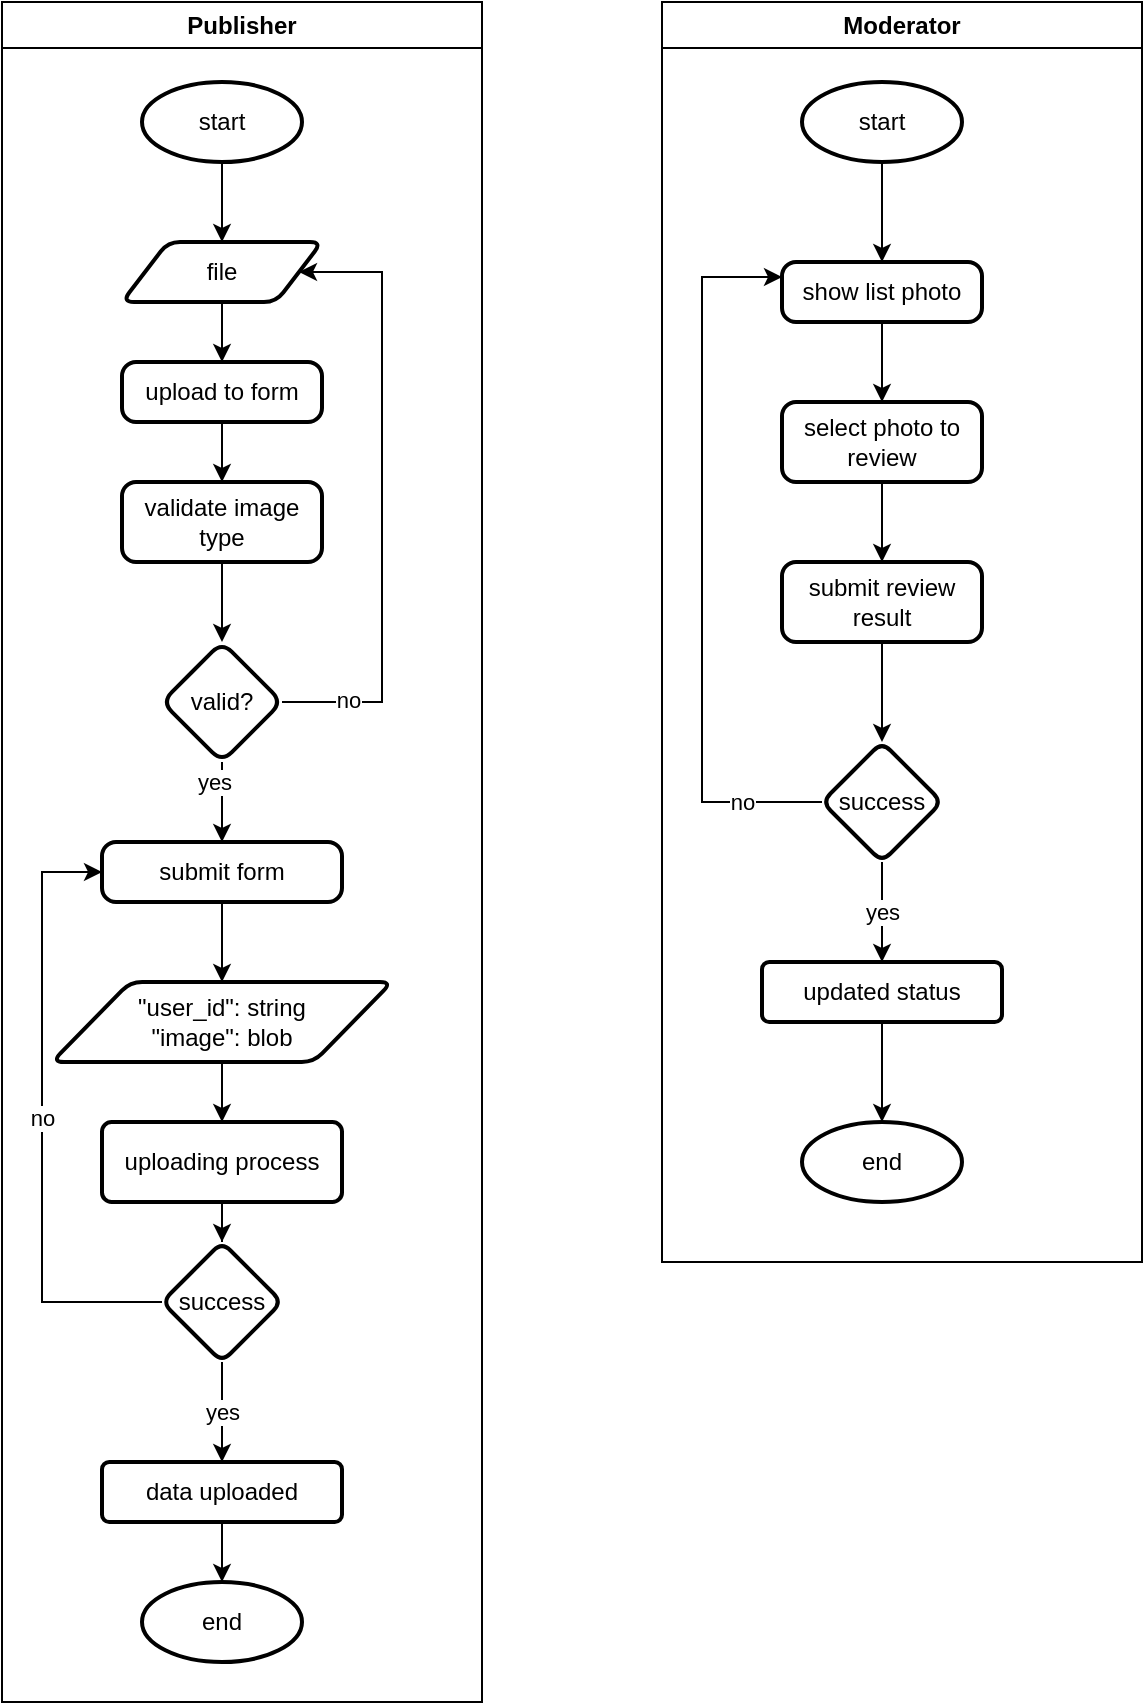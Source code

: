 <mxfile version="26.2.2" pages="3">
  <diagram name="flow chart" id="ga_UpODJRTxU0xZGjB76">
    <mxGraphModel dx="1188" dy="829" grid="1" gridSize="10" guides="1" tooltips="1" connect="1" arrows="1" fold="1" page="1" pageScale="1" pageWidth="850" pageHeight="1100" math="0" shadow="0">
      <root>
        <mxCell id="0" />
        <mxCell id="1" parent="0" />
        <mxCell id="EwUoKAh9Vxj_Xy9paBiH-23" value="Publisher" style="swimlane;whiteSpace=wrap;html=1;" parent="1" vertex="1">
          <mxGeometry x="70" y="40" width="240" height="850" as="geometry" />
        </mxCell>
        <mxCell id="EwUoKAh9Vxj_Xy9paBiH-5" value="" style="edgeStyle=orthogonalEdgeStyle;rounded=0;orthogonalLoop=1;jettySize=auto;html=1;entryX=0.5;entryY=0;entryDx=0;entryDy=0;" parent="EwUoKAh9Vxj_Xy9paBiH-23" source="EwUoKAh9Vxj_Xy9paBiH-1" target="EwUoKAh9Vxj_Xy9paBiH-17" edge="1">
          <mxGeometry relative="1" as="geometry">
            <mxPoint x="110" y="120" as="targetPoint" />
          </mxGeometry>
        </mxCell>
        <mxCell id="EwUoKAh9Vxj_Xy9paBiH-1" value="start" style="strokeWidth=2;html=1;shape=mxgraph.flowchart.start_1;whiteSpace=wrap;" parent="EwUoKAh9Vxj_Xy9paBiH-23" vertex="1">
          <mxGeometry x="70" y="40" width="80" height="40" as="geometry" />
        </mxCell>
        <mxCell id="EwUoKAh9Vxj_Xy9paBiH-9" value="" style="edgeStyle=orthogonalEdgeStyle;rounded=0;orthogonalLoop=1;jettySize=auto;html=1;exitX=0.5;exitY=1;exitDx=0;exitDy=0;" parent="EwUoKAh9Vxj_Xy9paBiH-23" source="EwUoKAh9Vxj_Xy9paBiH-17" target="EwUoKAh9Vxj_Xy9paBiH-6" edge="1">
          <mxGeometry relative="1" as="geometry">
            <mxPoint x="110" y="160" as="sourcePoint" />
          </mxGeometry>
        </mxCell>
        <mxCell id="EwUoKAh9Vxj_Xy9paBiH-8" value="" style="edgeStyle=orthogonalEdgeStyle;rounded=0;orthogonalLoop=1;jettySize=auto;html=1;" parent="EwUoKAh9Vxj_Xy9paBiH-23" source="EwUoKAh9Vxj_Xy9paBiH-6" target="EwUoKAh9Vxj_Xy9paBiH-7" edge="1">
          <mxGeometry relative="1" as="geometry" />
        </mxCell>
        <mxCell id="EwUoKAh9Vxj_Xy9paBiH-6" value="upload to form" style="rounded=1;whiteSpace=wrap;html=1;absoluteArcSize=1;arcSize=14;strokeWidth=2;" parent="EwUoKAh9Vxj_Xy9paBiH-23" vertex="1">
          <mxGeometry x="60" y="180" width="100" height="30" as="geometry" />
        </mxCell>
        <mxCell id="EwUoKAh9Vxj_Xy9paBiH-11" value="" style="edgeStyle=orthogonalEdgeStyle;rounded=0;orthogonalLoop=1;jettySize=auto;html=1;" parent="EwUoKAh9Vxj_Xy9paBiH-23" source="EwUoKAh9Vxj_Xy9paBiH-7" target="EwUoKAh9Vxj_Xy9paBiH-10" edge="1">
          <mxGeometry relative="1" as="geometry" />
        </mxCell>
        <mxCell id="EwUoKAh9Vxj_Xy9paBiH-7" value="validate image type" style="rounded=1;whiteSpace=wrap;html=1;absoluteArcSize=1;arcSize=14;strokeWidth=2;" parent="EwUoKAh9Vxj_Xy9paBiH-23" vertex="1">
          <mxGeometry x="60" y="240" width="100" height="40" as="geometry" />
        </mxCell>
        <mxCell id="EwUoKAh9Vxj_Xy9paBiH-12" style="edgeStyle=orthogonalEdgeStyle;rounded=0;orthogonalLoop=1;jettySize=auto;html=1;entryX=1;entryY=0.5;entryDx=0;entryDy=0;exitX=1;exitY=0.5;exitDx=0;exitDy=0;" parent="EwUoKAh9Vxj_Xy9paBiH-23" source="EwUoKAh9Vxj_Xy9paBiH-10" target="EwUoKAh9Vxj_Xy9paBiH-17" edge="1">
          <mxGeometry relative="1" as="geometry">
            <mxPoint x="160" y="140" as="targetPoint" />
            <Array as="points">
              <mxPoint x="190" y="350" />
              <mxPoint x="190" y="135" />
            </Array>
          </mxGeometry>
        </mxCell>
        <mxCell id="EwUoKAh9Vxj_Xy9paBiH-13" value="no" style="edgeLabel;html=1;align=center;verticalAlign=middle;resizable=0;points=[];" parent="EwUoKAh9Vxj_Xy9paBiH-12" vertex="1" connectable="0">
          <mxGeometry x="-0.784" y="-1" relative="1" as="geometry">
            <mxPoint y="-2" as="offset" />
          </mxGeometry>
        </mxCell>
        <mxCell id="EwUoKAh9Vxj_Xy9paBiH-15" value="" style="edgeStyle=orthogonalEdgeStyle;rounded=0;orthogonalLoop=1;jettySize=auto;html=1;" parent="EwUoKAh9Vxj_Xy9paBiH-23" source="EwUoKAh9Vxj_Xy9paBiH-10" target="EwUoKAh9Vxj_Xy9paBiH-14" edge="1">
          <mxGeometry relative="1" as="geometry" />
        </mxCell>
        <mxCell id="EwUoKAh9Vxj_Xy9paBiH-19" value="yes" style="edgeLabel;html=1;align=center;verticalAlign=middle;resizable=0;points=[];" parent="EwUoKAh9Vxj_Xy9paBiH-15" vertex="1" connectable="0">
          <mxGeometry x="-0.5" y="-4" relative="1" as="geometry">
            <mxPoint as="offset" />
          </mxGeometry>
        </mxCell>
        <mxCell id="EwUoKAh9Vxj_Xy9paBiH-10" value="valid?" style="rhombus;whiteSpace=wrap;html=1;rounded=1;absoluteArcSize=1;arcSize=14;strokeWidth=2;" parent="EwUoKAh9Vxj_Xy9paBiH-23" vertex="1">
          <mxGeometry x="80" y="320" width="60" height="60" as="geometry" />
        </mxCell>
        <mxCell id="EwUoKAh9Vxj_Xy9paBiH-20" style="edgeStyle=orthogonalEdgeStyle;rounded=0;orthogonalLoop=1;jettySize=auto;html=1;entryX=0.5;entryY=0;entryDx=0;entryDy=0;" parent="EwUoKAh9Vxj_Xy9paBiH-23" source="EwUoKAh9Vxj_Xy9paBiH-14" target="EwUoKAh9Vxj_Xy9paBiH-16" edge="1">
          <mxGeometry relative="1" as="geometry" />
        </mxCell>
        <mxCell id="EwUoKAh9Vxj_Xy9paBiH-14" value="submit form" style="whiteSpace=wrap;html=1;rounded=1;absoluteArcSize=1;arcSize=14;strokeWidth=2;" parent="EwUoKAh9Vxj_Xy9paBiH-23" vertex="1">
          <mxGeometry x="50" y="420" width="120" height="30" as="geometry" />
        </mxCell>
        <mxCell id="EwUoKAh9Vxj_Xy9paBiH-28" value="" style="edgeStyle=orthogonalEdgeStyle;rounded=0;orthogonalLoop=1;jettySize=auto;html=1;" parent="EwUoKAh9Vxj_Xy9paBiH-23" source="EwUoKAh9Vxj_Xy9paBiH-16" target="EwUoKAh9Vxj_Xy9paBiH-27" edge="1">
          <mxGeometry relative="1" as="geometry" />
        </mxCell>
        <mxCell id="EwUoKAh9Vxj_Xy9paBiH-16" value="&lt;div style=&quot;&quot;&gt;&lt;span style=&quot;background-color: transparent; color: light-dark(rgb(0, 0, 0), rgb(255, 255, 255));&quot;&gt;&quot;user_id&quot;: string&lt;/span&gt;&lt;/div&gt;&lt;div&gt;&quot;image&quot;: blob&lt;/div&gt;" style="shape=parallelogram;html=1;strokeWidth=2;perimeter=parallelogramPerimeter;whiteSpace=wrap;rounded=1;arcSize=12;size=0.23;align=center;spacingLeft=0;spacing=0;" parent="EwUoKAh9Vxj_Xy9paBiH-23" vertex="1">
          <mxGeometry x="25" y="490" width="170" height="40" as="geometry" />
        </mxCell>
        <mxCell id="EwUoKAh9Vxj_Xy9paBiH-17" value="file" style="shape=parallelogram;html=1;strokeWidth=2;perimeter=parallelogramPerimeter;whiteSpace=wrap;rounded=1;arcSize=12;size=0.23;" parent="EwUoKAh9Vxj_Xy9paBiH-23" vertex="1">
          <mxGeometry x="60" y="120" width="100" height="30" as="geometry" />
        </mxCell>
        <mxCell id="Zbj7nkGGVTsDFK3rZgDT-2" value="" style="edgeStyle=orthogonalEdgeStyle;rounded=0;orthogonalLoop=1;jettySize=auto;html=1;" parent="EwUoKAh9Vxj_Xy9paBiH-23" source="EwUoKAh9Vxj_Xy9paBiH-27" target="Zbj7nkGGVTsDFK3rZgDT-1" edge="1">
          <mxGeometry relative="1" as="geometry" />
        </mxCell>
        <mxCell id="EwUoKAh9Vxj_Xy9paBiH-27" value="uploading process" style="whiteSpace=wrap;html=1;strokeWidth=2;rounded=1;arcSize=12;spacingLeft=0;spacing=0;" parent="EwUoKAh9Vxj_Xy9paBiH-23" vertex="1">
          <mxGeometry x="50" y="560" width="120" height="40" as="geometry" />
        </mxCell>
        <mxCell id="Zbj7nkGGVTsDFK3rZgDT-4" value="yes" style="edgeStyle=orthogonalEdgeStyle;rounded=0;orthogonalLoop=1;jettySize=auto;html=1;" parent="EwUoKAh9Vxj_Xy9paBiH-23" source="Zbj7nkGGVTsDFK3rZgDT-1" target="Zbj7nkGGVTsDFK3rZgDT-3" edge="1">
          <mxGeometry relative="1" as="geometry" />
        </mxCell>
        <mxCell id="Zbj7nkGGVTsDFK3rZgDT-8" value="no" style="edgeStyle=orthogonalEdgeStyle;rounded=0;orthogonalLoop=1;jettySize=auto;html=1;exitX=0;exitY=0.5;exitDx=0;exitDy=0;entryX=0;entryY=0.5;entryDx=0;entryDy=0;" parent="EwUoKAh9Vxj_Xy9paBiH-23" source="Zbj7nkGGVTsDFK3rZgDT-1" target="EwUoKAh9Vxj_Xy9paBiH-14" edge="1">
          <mxGeometry relative="1" as="geometry">
            <Array as="points">
              <mxPoint x="20" y="650" />
              <mxPoint x="20" y="435" />
            </Array>
          </mxGeometry>
        </mxCell>
        <mxCell id="Zbj7nkGGVTsDFK3rZgDT-1" value="success" style="rhombus;whiteSpace=wrap;html=1;strokeWidth=2;rounded=1;arcSize=12;spacingLeft=0;spacing=0;" parent="EwUoKAh9Vxj_Xy9paBiH-23" vertex="1">
          <mxGeometry x="80" y="620" width="60" height="60" as="geometry" />
        </mxCell>
        <mxCell id="Zbj7nkGGVTsDFK3rZgDT-3" value="data uploaded" style="whiteSpace=wrap;html=1;strokeWidth=2;rounded=1;arcSize=12;spacingLeft=0;spacing=0;" parent="EwUoKAh9Vxj_Xy9paBiH-23" vertex="1">
          <mxGeometry x="50" y="730" width="120" height="30" as="geometry" />
        </mxCell>
        <mxCell id="Zbj7nkGGVTsDFK3rZgDT-5" value="end" style="strokeWidth=2;html=1;shape=mxgraph.flowchart.start_1;whiteSpace=wrap;" parent="EwUoKAh9Vxj_Xy9paBiH-23" vertex="1">
          <mxGeometry x="70" y="790" width="80" height="40" as="geometry" />
        </mxCell>
        <mxCell id="Zbj7nkGGVTsDFK3rZgDT-6" style="edgeStyle=orthogonalEdgeStyle;rounded=0;orthogonalLoop=1;jettySize=auto;html=1;exitX=0.5;exitY=1;exitDx=0;exitDy=0;entryX=0.5;entryY=0;entryDx=0;entryDy=0;entryPerimeter=0;" parent="EwUoKAh9Vxj_Xy9paBiH-23" source="Zbj7nkGGVTsDFK3rZgDT-3" target="Zbj7nkGGVTsDFK3rZgDT-5" edge="1">
          <mxGeometry relative="1" as="geometry" />
        </mxCell>
        <mxCell id="EkXzxLtQYRz_i42Tmh6O-1" value="Moderator" style="swimlane;whiteSpace=wrap;html=1;" vertex="1" parent="1">
          <mxGeometry x="400" y="40" width="240" height="630" as="geometry" />
        </mxCell>
        <mxCell id="EkXzxLtQYRz_i42Tmh6O-2" value="" style="edgeStyle=orthogonalEdgeStyle;rounded=0;orthogonalLoop=1;jettySize=auto;html=1;entryX=0.5;entryY=0;entryDx=0;entryDy=0;" edge="1" parent="EkXzxLtQYRz_i42Tmh6O-1" source="EkXzxLtQYRz_i42Tmh6O-3" target="EkXzxLtQYRz_i42Tmh6O-6">
          <mxGeometry relative="1" as="geometry">
            <mxPoint x="110" y="120" as="targetPoint" />
          </mxGeometry>
        </mxCell>
        <mxCell id="EkXzxLtQYRz_i42Tmh6O-3" value="start" style="strokeWidth=2;html=1;shape=mxgraph.flowchart.start_1;whiteSpace=wrap;" vertex="1" parent="EkXzxLtQYRz_i42Tmh6O-1">
          <mxGeometry x="70" y="40" width="80" height="40" as="geometry" />
        </mxCell>
        <mxCell id="EkXzxLtQYRz_i42Tmh6O-5" value="" style="edgeStyle=orthogonalEdgeStyle;rounded=0;orthogonalLoop=1;jettySize=auto;html=1;" edge="1" parent="EkXzxLtQYRz_i42Tmh6O-1" source="EkXzxLtQYRz_i42Tmh6O-6" target="EkXzxLtQYRz_i42Tmh6O-8">
          <mxGeometry relative="1" as="geometry" />
        </mxCell>
        <mxCell id="EkXzxLtQYRz_i42Tmh6O-6" value="show list photo" style="rounded=1;whiteSpace=wrap;html=1;absoluteArcSize=1;arcSize=14;strokeWidth=2;" vertex="1" parent="EkXzxLtQYRz_i42Tmh6O-1">
          <mxGeometry x="60" y="130" width="100" height="30" as="geometry" />
        </mxCell>
        <mxCell id="EkXzxLtQYRz_i42Tmh6O-28" value="" style="edgeStyle=orthogonalEdgeStyle;rounded=0;orthogonalLoop=1;jettySize=auto;html=1;" edge="1" parent="EkXzxLtQYRz_i42Tmh6O-1" source="EkXzxLtQYRz_i42Tmh6O-8" target="EkXzxLtQYRz_i42Tmh6O-27">
          <mxGeometry relative="1" as="geometry" />
        </mxCell>
        <mxCell id="EkXzxLtQYRz_i42Tmh6O-8" value="select photo to review" style="rounded=1;whiteSpace=wrap;html=1;absoluteArcSize=1;arcSize=14;strokeWidth=2;" vertex="1" parent="EkXzxLtQYRz_i42Tmh6O-1">
          <mxGeometry x="60" y="200" width="100" height="40" as="geometry" />
        </mxCell>
        <mxCell id="EkXzxLtQYRz_i42Tmh6O-21" value="yes" style="edgeStyle=orthogonalEdgeStyle;rounded=0;orthogonalLoop=1;jettySize=auto;html=1;" edge="1" parent="EkXzxLtQYRz_i42Tmh6O-1" source="EkXzxLtQYRz_i42Tmh6O-23" target="EkXzxLtQYRz_i42Tmh6O-24">
          <mxGeometry relative="1" as="geometry" />
        </mxCell>
        <mxCell id="EkXzxLtQYRz_i42Tmh6O-30" style="edgeStyle=orthogonalEdgeStyle;rounded=0;orthogonalLoop=1;jettySize=auto;html=1;entryX=0;entryY=0.25;entryDx=0;entryDy=0;" edge="1" parent="EkXzxLtQYRz_i42Tmh6O-1" source="EkXzxLtQYRz_i42Tmh6O-23" target="EkXzxLtQYRz_i42Tmh6O-6">
          <mxGeometry relative="1" as="geometry">
            <Array as="points">
              <mxPoint x="20" y="400" />
              <mxPoint x="20" y="138" />
            </Array>
          </mxGeometry>
        </mxCell>
        <mxCell id="EkXzxLtQYRz_i42Tmh6O-31" value="no" style="edgeLabel;html=1;align=center;verticalAlign=middle;resizable=0;points=[];" vertex="1" connectable="0" parent="EkXzxLtQYRz_i42Tmh6O-30">
          <mxGeometry x="-0.779" y="1" relative="1" as="geometry">
            <mxPoint y="-1" as="offset" />
          </mxGeometry>
        </mxCell>
        <mxCell id="EkXzxLtQYRz_i42Tmh6O-23" value="success" style="rhombus;whiteSpace=wrap;html=1;strokeWidth=2;rounded=1;arcSize=12;spacingLeft=0;spacing=0;" vertex="1" parent="EkXzxLtQYRz_i42Tmh6O-1">
          <mxGeometry x="80" y="370" width="60" height="60" as="geometry" />
        </mxCell>
        <mxCell id="EkXzxLtQYRz_i42Tmh6O-24" value="updated status" style="whiteSpace=wrap;html=1;strokeWidth=2;rounded=1;arcSize=12;spacingLeft=0;spacing=0;" vertex="1" parent="EkXzxLtQYRz_i42Tmh6O-1">
          <mxGeometry x="50" y="480" width="120" height="30" as="geometry" />
        </mxCell>
        <mxCell id="EkXzxLtQYRz_i42Tmh6O-25" value="end" style="strokeWidth=2;html=1;shape=mxgraph.flowchart.start_1;whiteSpace=wrap;" vertex="1" parent="EkXzxLtQYRz_i42Tmh6O-1">
          <mxGeometry x="70" y="560" width="80" height="40" as="geometry" />
        </mxCell>
        <mxCell id="EkXzxLtQYRz_i42Tmh6O-26" style="edgeStyle=orthogonalEdgeStyle;rounded=0;orthogonalLoop=1;jettySize=auto;html=1;exitX=0.5;exitY=1;exitDx=0;exitDy=0;entryX=0.5;entryY=0;entryDx=0;entryDy=0;entryPerimeter=0;" edge="1" parent="EkXzxLtQYRz_i42Tmh6O-1" source="EkXzxLtQYRz_i42Tmh6O-24" target="EkXzxLtQYRz_i42Tmh6O-25">
          <mxGeometry relative="1" as="geometry" />
        </mxCell>
        <mxCell id="EkXzxLtQYRz_i42Tmh6O-29" style="edgeStyle=orthogonalEdgeStyle;rounded=0;orthogonalLoop=1;jettySize=auto;html=1;" edge="1" parent="EkXzxLtQYRz_i42Tmh6O-1" source="EkXzxLtQYRz_i42Tmh6O-27" target="EkXzxLtQYRz_i42Tmh6O-23">
          <mxGeometry relative="1" as="geometry" />
        </mxCell>
        <mxCell id="EkXzxLtQYRz_i42Tmh6O-27" value="submit review result" style="rounded=1;whiteSpace=wrap;html=1;absoluteArcSize=1;arcSize=14;strokeWidth=2;" vertex="1" parent="EkXzxLtQYRz_i42Tmh6O-1">
          <mxGeometry x="60" y="280" width="100" height="40" as="geometry" />
        </mxCell>
      </root>
    </mxGraphModel>
  </diagram>
  <diagram id="orE4G_q5Tnx2rLFJY4y8" name="sequence">
    <mxGraphModel dx="1188" dy="829" grid="1" gridSize="10" guides="1" tooltips="1" connect="1" arrows="1" fold="1" page="1" pageScale="1" pageWidth="850" pageHeight="1100" math="0" shadow="0">
      <root>
        <mxCell id="0" />
        <mxCell id="1" parent="0" />
        <mxCell id="av_JKJzMeaLXSDzsc3VC-2" value="User Login" style="swimlane;horizontal=0;whiteSpace=wrap;html=1;" parent="1" vertex="1">
          <mxGeometry x="41" y="40" width="749" height="550" as="geometry" />
        </mxCell>
        <mxCell id="av_JKJzMeaLXSDzsc3VC-4" value="" style="html=1;points=[[0,0,0,0,5],[0,1,0,0,-5],[1,0,0,0,5],[1,1,0,0,-5]];perimeter=orthogonalPerimeter;outlineConnect=0;targetShapes=umlLifeline;portConstraint=eastwest;newEdgeStyle={&quot;curved&quot;:0,&quot;rounded&quot;:0};" parent="av_JKJzMeaLXSDzsc3VC-2" vertex="1">
          <mxGeometry x="90" y="80" width="10" height="440" as="geometry" />
        </mxCell>
        <mxCell id="av_JKJzMeaLXSDzsc3VC-5" value="User" style="shape=umlActor;verticalLabelPosition=bottom;verticalAlign=top;html=1;" parent="av_JKJzMeaLXSDzsc3VC-2" vertex="1">
          <mxGeometry x="85" y="20" width="20" height="30" as="geometry" />
        </mxCell>
        <mxCell id="av_JKJzMeaLXSDzsc3VC-6" value="Website" style="shape=umlLifeline;perimeter=lifelinePerimeter;whiteSpace=wrap;html=1;container=1;dropTarget=0;collapsible=0;recursiveResize=0;outlineConnect=0;portConstraint=eastwest;newEdgeStyle={&quot;curved&quot;:0,&quot;rounded&quot;:0};" parent="av_JKJzMeaLXSDzsc3VC-2" vertex="1">
          <mxGeometry x="210" y="40" width="100" height="480" as="geometry" />
        </mxCell>
        <mxCell id="av_JKJzMeaLXSDzsc3VC-10" value="" style="html=1;points=[[0,0,0,0,5],[0,1,0,0,-5],[1,0,0,0,5],[1,1,0,0,-5]];perimeter=orthogonalPerimeter;outlineConnect=0;targetShapes=umlLifeline;portConstraint=eastwest;newEdgeStyle={&quot;curved&quot;:0,&quot;rounded&quot;:0};" parent="av_JKJzMeaLXSDzsc3VC-6" vertex="1">
          <mxGeometry x="45" y="90" width="10" height="30" as="geometry" />
        </mxCell>
        <mxCell id="av_JKJzMeaLXSDzsc3VC-21" value="" style="html=1;points=[[0,0,0,0,5],[0,1,0,0,-5],[1,0,0,0,5],[1,1,0,0,-5]];perimeter=orthogonalPerimeter;outlineConnect=0;targetShapes=umlLifeline;portConstraint=eastwest;newEdgeStyle={&quot;curved&quot;:0,&quot;rounded&quot;:0};" parent="av_JKJzMeaLXSDzsc3VC-6" vertex="1">
          <mxGeometry x="55" y="310" width="10" height="41" as="geometry" />
        </mxCell>
        <mxCell id="av_JKJzMeaLXSDzsc3VC-34" value="" style="html=1;points=[[0,0,0,0,5],[0,1,0,0,-5],[1,0,0,0,5],[1,1,0,0,-5]];perimeter=orthogonalPerimeter;outlineConnect=0;targetShapes=umlLifeline;portConstraint=eastwest;newEdgeStyle={&quot;curved&quot;:0,&quot;rounded&quot;:0};" parent="av_JKJzMeaLXSDzsc3VC-6" vertex="1">
          <mxGeometry x="45" y="400" width="10" height="50" as="geometry" />
        </mxCell>
        <mxCell id="av_JKJzMeaLXSDzsc3VC-7" value="Backend Service" style="shape=umlLifeline;perimeter=lifelinePerimeter;whiteSpace=wrap;html=1;container=1;dropTarget=0;collapsible=0;recursiveResize=0;outlineConnect=0;portConstraint=eastwest;newEdgeStyle={&quot;curved&quot;:0,&quot;rounded&quot;:0};" parent="av_JKJzMeaLXSDzsc3VC-2" vertex="1">
          <mxGeometry x="430" y="40" width="100" height="480" as="geometry" />
        </mxCell>
        <mxCell id="av_JKJzMeaLXSDzsc3VC-15" value="" style="html=1;points=[[0,0,0,0,5],[0,1,0,0,-5],[1,0,0,0,5],[1,1,0,0,-5]];perimeter=orthogonalPerimeter;outlineConnect=0;targetShapes=umlLifeline;portConstraint=eastwest;newEdgeStyle={&quot;curved&quot;:0,&quot;rounded&quot;:0};" parent="av_JKJzMeaLXSDzsc3VC-7" vertex="1">
          <mxGeometry x="45" y="110" width="10" height="130" as="geometry" />
        </mxCell>
        <mxCell id="av_JKJzMeaLXSDzsc3VC-29" value="" style="html=1;points=[[0,0,0,0,5],[0,1,0,0,-5],[1,0,0,0,5],[1,1,0,0,-5]];perimeter=orthogonalPerimeter;outlineConnect=0;targetShapes=umlLifeline;portConstraint=eastwest;newEdgeStyle={&quot;curved&quot;:0,&quot;rounded&quot;:0};" parent="av_JKJzMeaLXSDzsc3VC-7" vertex="1">
          <mxGeometry x="50" y="210" width="10" height="40" as="geometry" />
        </mxCell>
        <mxCell id="av_JKJzMeaLXSDzsc3VC-30" value="login validation" style="html=1;align=left;spacingLeft=2;endArrow=block;rounded=0;edgeStyle=orthogonalEdgeStyle;curved=0;rounded=0;" parent="av_JKJzMeaLXSDzsc3VC-7" source="av_JKJzMeaLXSDzsc3VC-15" target="av_JKJzMeaLXSDzsc3VC-29" edge="1">
          <mxGeometry relative="1" as="geometry">
            <mxPoint x="70" y="340" as="sourcePoint" />
            <Array as="points">
              <mxPoint x="120" y="200" />
              <mxPoint x="120" y="250" />
            </Array>
          </mxGeometry>
        </mxCell>
        <mxCell id="av_JKJzMeaLXSDzsc3VC-31" value="" style="html=1;points=[[0,0,0,0,5],[0,1,0,0,-5],[1,0,0,0,5],[1,1,0,0,-5]];perimeter=orthogonalPerimeter;outlineConnect=0;targetShapes=umlLifeline;portConstraint=eastwest;newEdgeStyle={&quot;curved&quot;:0,&quot;rounded&quot;:0};" parent="av_JKJzMeaLXSDzsc3VC-7" vertex="1">
          <mxGeometry x="45" y="280" width="10" height="40" as="geometry" />
        </mxCell>
        <mxCell id="av_JKJzMeaLXSDzsc3VC-33" value="" style="html=1;points=[[0,0,0,0,5],[0,1,0,0,-5],[1,0,0,0,5],[1,1,0,0,-5]];perimeter=orthogonalPerimeter;outlineConnect=0;targetShapes=umlLifeline;portConstraint=eastwest;newEdgeStyle={&quot;curved&quot;:0,&quot;rounded&quot;:0};" parent="av_JKJzMeaLXSDzsc3VC-7" vertex="1">
          <mxGeometry x="45" y="360" width="10" height="50" as="geometry" />
        </mxCell>
        <mxCell id="av_JKJzMeaLXSDzsc3VC-9" value="Server Database" style="shape=umlLifeline;perimeter=lifelinePerimeter;whiteSpace=wrap;html=1;container=1;dropTarget=0;collapsible=0;recursiveResize=0;outlineConnect=0;portConstraint=eastwest;newEdgeStyle={&quot;curved&quot;:0,&quot;rounded&quot;:0};" parent="av_JKJzMeaLXSDzsc3VC-2" vertex="1">
          <mxGeometry x="610" y="40" width="100" height="480" as="geometry" />
        </mxCell>
        <mxCell id="av_JKJzMeaLXSDzsc3VC-18" value="" style="html=1;points=[[0,0,0,0,5],[0,1,0,0,-5],[1,0,0,0,5],[1,1,0,0,-5]];perimeter=orthogonalPerimeter;outlineConnect=0;targetShapes=umlLifeline;portConstraint=eastwest;newEdgeStyle={&quot;curved&quot;:0,&quot;rounded&quot;:0};" parent="av_JKJzMeaLXSDzsc3VC-9" vertex="1">
          <mxGeometry x="45" y="130" width="10" height="40" as="geometry" />
        </mxCell>
        <mxCell id="av_JKJzMeaLXSDzsc3VC-14" value="login" style="html=1;verticalAlign=bottom;endArrow=block;curved=0;rounded=0;entryX=0;entryY=0;entryDx=0;entryDy=5;entryPerimeter=0;" parent="av_JKJzMeaLXSDzsc3VC-2" source="av_JKJzMeaLXSDzsc3VC-4" target="av_JKJzMeaLXSDzsc3VC-10" edge="1">
          <mxGeometry width="80" relative="1" as="geometry">
            <mxPoint x="100" y="140" as="sourcePoint" />
            <mxPoint x="180" y="140" as="targetPoint" />
          </mxGeometry>
        </mxCell>
        <mxCell id="av_JKJzMeaLXSDzsc3VC-16" value="user verification" style="html=1;verticalAlign=bottom;endArrow=block;curved=0;rounded=0;entryX=0;entryY=0;entryDx=0;entryDy=5;exitX=1;exitY=1;exitDx=0;exitDy=-5;exitPerimeter=0;" parent="av_JKJzMeaLXSDzsc3VC-2" source="av_JKJzMeaLXSDzsc3VC-10" target="av_JKJzMeaLXSDzsc3VC-15" edge="1">
          <mxGeometry relative="1" as="geometry">
            <mxPoint x="405" y="205" as="sourcePoint" />
          </mxGeometry>
        </mxCell>
        <mxCell id="av_JKJzMeaLXSDzsc3VC-19" value="get user data" style="html=1;verticalAlign=bottom;endArrow=block;curved=0;rounded=0;entryX=0;entryY=0;entryDx=0;entryDy=5;" parent="av_JKJzMeaLXSDzsc3VC-2" source="av_JKJzMeaLXSDzsc3VC-15" target="av_JKJzMeaLXSDzsc3VC-18" edge="1">
          <mxGeometry relative="1" as="geometry">
            <mxPoint x="855" y="225" as="sourcePoint" />
          </mxGeometry>
        </mxCell>
        <mxCell id="av_JKJzMeaLXSDzsc3VC-20" value="user data" style="html=1;verticalAlign=bottom;endArrow=open;dashed=1;endSize=8;curved=0;rounded=0;exitX=0;exitY=1;exitDx=0;exitDy=-5;" parent="av_JKJzMeaLXSDzsc3VC-2" source="av_JKJzMeaLXSDzsc3VC-18" edge="1">
          <mxGeometry relative="1" as="geometry">
            <mxPoint x="489" y="205" as="targetPoint" />
          </mxGeometry>
        </mxCell>
        <mxCell id="av_JKJzMeaLXSDzsc3VC-17" value="invalid user or password" style="html=1;verticalAlign=bottom;endArrow=open;dashed=1;endSize=8;curved=0;rounded=0;entryX=1;entryY=0;entryDx=0;entryDy=5;entryPerimeter=0;exitX=0;exitY=1;exitDx=0;exitDy=-5;exitPerimeter=0;" parent="av_JKJzMeaLXSDzsc3VC-2" source="av_JKJzMeaLXSDzsc3VC-31" target="av_JKJzMeaLXSDzsc3VC-21" edge="1">
          <mxGeometry relative="1" as="geometry">
            <mxPoint x="405" y="275" as="targetPoint" />
            <mxPoint x="470" y="315" as="sourcePoint" />
          </mxGeometry>
        </mxCell>
        <mxCell id="av_JKJzMeaLXSDzsc3VC-32" value="display login page" style="html=1;verticalAlign=bottom;endArrow=open;curved=0;rounded=0;exitX=0;exitY=1;exitDx=0;exitDy=-5;exitPerimeter=0;dashed=1;endFill=0;" parent="av_JKJzMeaLXSDzsc3VC-2" source="av_JKJzMeaLXSDzsc3VC-21" target="av_JKJzMeaLXSDzsc3VC-4" edge="1">
          <mxGeometry width="80" relative="1" as="geometry">
            <mxPoint x="470" y="340" as="sourcePoint" />
            <mxPoint x="550" y="340" as="targetPoint" />
          </mxGeometry>
        </mxCell>
        <mxCell id="av_JKJzMeaLXSDzsc3VC-37" value="display home page" style="html=1;verticalAlign=bottom;endArrow=open;curved=0;rounded=0;dashed=1;endFill=0;exitX=0;exitY=1;exitDx=0;exitDy=-5;exitPerimeter=0;" parent="av_JKJzMeaLXSDzsc3VC-2" source="av_JKJzMeaLXSDzsc3VC-34" target="av_JKJzMeaLXSDzsc3VC-4" edge="1">
          <mxGeometry width="80" relative="1" as="geometry">
            <mxPoint x="249" y="597" as="sourcePoint" />
            <mxPoint x="105" y="597" as="targetPoint" />
          </mxGeometry>
        </mxCell>
        <mxCell id="av_JKJzMeaLXSDzsc3VC-40" value="valid login" style="html=1;verticalAlign=bottom;endArrow=open;dashed=1;endSize=8;curved=0;rounded=0;exitX=0;exitY=1;exitDx=0;exitDy=-5;exitPerimeter=0;entryX=1;entryY=0;entryDx=0;entryDy=5;entryPerimeter=0;" parent="av_JKJzMeaLXSDzsc3VC-2" source="av_JKJzMeaLXSDzsc3VC-33" target="av_JKJzMeaLXSDzsc3VC-34" edge="1">
          <mxGeometry relative="1" as="geometry">
            <mxPoint x="269" y="555" as="targetPoint" />
            <mxPoint x="485" y="540" as="sourcePoint" />
          </mxGeometry>
        </mxCell>
        <mxCell id="av_JKJzMeaLXSDzsc3VC-41" value="Publisher Upload" style="swimlane;horizontal=0;whiteSpace=wrap;html=1;" parent="1" vertex="1">
          <mxGeometry x="41" y="640" width="919" height="850" as="geometry" />
        </mxCell>
        <mxCell id="av_JKJzMeaLXSDzsc3VC-42" value="" style="html=1;points=[[0,0,0,0,5],[0,1,0,0,-5],[1,0,0,0,5],[1,1,0,0,-5]];perimeter=orthogonalPerimeter;outlineConnect=0;targetShapes=umlLifeline;portConstraint=eastwest;newEdgeStyle={&quot;curved&quot;:0,&quot;rounded&quot;:0};" parent="av_JKJzMeaLXSDzsc3VC-41" vertex="1">
          <mxGeometry x="90" y="80" width="10" height="740" as="geometry" />
        </mxCell>
        <mxCell id="av_JKJzMeaLXSDzsc3VC-43" value="Publisher" style="shape=umlActor;verticalLabelPosition=bottom;verticalAlign=top;html=1;" parent="av_JKJzMeaLXSDzsc3VC-41" vertex="1">
          <mxGeometry x="85" y="20" width="20" height="30" as="geometry" />
        </mxCell>
        <mxCell id="av_JKJzMeaLXSDzsc3VC-44" value="Website" style="shape=umlLifeline;perimeter=lifelinePerimeter;whiteSpace=wrap;html=1;container=1;dropTarget=0;collapsible=0;recursiveResize=0;outlineConnect=0;portConstraint=eastwest;newEdgeStyle={&quot;curved&quot;:0,&quot;rounded&quot;:0};" parent="av_JKJzMeaLXSDzsc3VC-41" vertex="1">
          <mxGeometry x="210" y="40" width="100" height="780" as="geometry" />
        </mxCell>
        <mxCell id="av_JKJzMeaLXSDzsc3VC-45" value="" style="html=1;points=[[0,0,0,0,5],[0,1,0,0,-5],[1,0,0,0,5],[1,1,0,0,-5]];perimeter=orthogonalPerimeter;outlineConnect=0;targetShapes=umlLifeline;portConstraint=eastwest;newEdgeStyle={&quot;curved&quot;:0,&quot;rounded&quot;:0};" parent="av_JKJzMeaLXSDzsc3VC-44" vertex="1">
          <mxGeometry x="45" y="90" width="10" height="30" as="geometry" />
        </mxCell>
        <mxCell id="av_JKJzMeaLXSDzsc3VC-46" value="" style="html=1;points=[[0,0,0,0,5],[0,1,0,0,-5],[1,0,0,0,5],[1,1,0,0,-5]];perimeter=orthogonalPerimeter;outlineConnect=0;targetShapes=umlLifeline;portConstraint=eastwest;newEdgeStyle={&quot;curved&quot;:0,&quot;rounded&quot;:0};" parent="av_JKJzMeaLXSDzsc3VC-44" vertex="1">
          <mxGeometry x="45" y="280" width="10" height="30" as="geometry" />
        </mxCell>
        <mxCell id="av_JKJzMeaLXSDzsc3VC-47" value="" style="html=1;points=[[0,0,0,0,5],[0,1,0,0,-5],[1,0,0,0,5],[1,1,0,0,-5]];perimeter=orthogonalPerimeter;outlineConnect=0;targetShapes=umlLifeline;portConstraint=eastwest;newEdgeStyle={&quot;curved&quot;:0,&quot;rounded&quot;:0};" parent="av_JKJzMeaLXSDzsc3VC-44" vertex="1">
          <mxGeometry x="45" y="400" width="10" height="50" as="geometry" />
        </mxCell>
        <mxCell id="av_JKJzMeaLXSDzsc3VC-90" value="" style="html=1;points=[[0,0,0,0,5],[0,1,0,0,-5],[1,0,0,0,5],[1,1,0,0,-5]];perimeter=orthogonalPerimeter;outlineConnect=0;targetShapes=umlLifeline;portConstraint=eastwest;newEdgeStyle={&quot;curved&quot;:0,&quot;rounded&quot;:0};" parent="av_JKJzMeaLXSDzsc3VC-44" vertex="1">
          <mxGeometry x="45" y="160" width="10" height="110" as="geometry" />
        </mxCell>
        <mxCell id="av_JKJzMeaLXSDzsc3VC-120" value="" style="html=1;points=[[0,0,0,0,5],[0,1,0,0,-5],[1,0,0,0,5],[1,1,0,0,-5]];perimeter=orthogonalPerimeter;outlineConnect=0;targetShapes=umlLifeline;portConstraint=eastwest;newEdgeStyle={&quot;curved&quot;:0,&quot;rounded&quot;:0};" parent="av_JKJzMeaLXSDzsc3VC-44" vertex="1">
          <mxGeometry x="49" y="216" width="10" height="40" as="geometry" />
        </mxCell>
        <mxCell id="av_JKJzMeaLXSDzsc3VC-121" value="validate file type" style="html=1;align=left;spacingLeft=2;endArrow=block;rounded=0;edgeStyle=orthogonalEdgeStyle;curved=0;rounded=0;" parent="av_JKJzMeaLXSDzsc3VC-44" source="av_JKJzMeaLXSDzsc3VC-90" target="av_JKJzMeaLXSDzsc3VC-120" edge="1">
          <mxGeometry relative="1" as="geometry">
            <mxPoint x="45" y="205" as="sourcePoint" />
            <Array as="points">
              <mxPoint x="75" y="170" />
              <mxPoint x="75" y="220" />
            </Array>
          </mxGeometry>
        </mxCell>
        <mxCell id="av_JKJzMeaLXSDzsc3VC-154" value="" style="html=1;points=[[0,0,0,0,5],[0,1,0,0,-5],[1,0,0,0,5],[1,1,0,0,-5]];perimeter=orthogonalPerimeter;outlineConnect=0;targetShapes=umlLifeline;portConstraint=eastwest;newEdgeStyle={&quot;curved&quot;:0,&quot;rounded&quot;:0};" parent="av_JKJzMeaLXSDzsc3VC-44" vertex="1">
          <mxGeometry x="45" y="680" width="10" height="60" as="geometry" />
        </mxCell>
        <mxCell id="av_JKJzMeaLXSDzsc3VC-48" value="Backend Service" style="shape=umlLifeline;perimeter=lifelinePerimeter;whiteSpace=wrap;html=1;container=1;dropTarget=0;collapsible=0;recursiveResize=0;outlineConnect=0;portConstraint=eastwest;newEdgeStyle={&quot;curved&quot;:0,&quot;rounded&quot;:0};" parent="av_JKJzMeaLXSDzsc3VC-41" vertex="1">
          <mxGeometry x="430" y="40" width="100" height="780" as="geometry" />
        </mxCell>
        <mxCell id="av_JKJzMeaLXSDzsc3VC-52" value="" style="html=1;points=[[0,0,0,0,5],[0,1,0,0,-5],[1,0,0,0,5],[1,1,0,0,-5]];perimeter=orthogonalPerimeter;outlineConnect=0;targetShapes=umlLifeline;portConstraint=eastwest;newEdgeStyle={&quot;curved&quot;:0,&quot;rounded&quot;:0};" parent="av_JKJzMeaLXSDzsc3VC-48" vertex="1">
          <mxGeometry x="45" y="260" width="10" height="100" as="geometry" />
        </mxCell>
        <mxCell id="av_JKJzMeaLXSDzsc3VC-127" value="" style="html=1;points=[[0,0,0,0,5],[0,1,0,0,-5],[1,0,0,0,5],[1,1,0,0,-5]];perimeter=orthogonalPerimeter;outlineConnect=0;targetShapes=umlLifeline;portConstraint=eastwest;newEdgeStyle={&quot;curved&quot;:0,&quot;rounded&quot;:0};" parent="av_JKJzMeaLXSDzsc3VC-48" vertex="1">
          <mxGeometry x="51" y="310" width="10" height="40" as="geometry" />
        </mxCell>
        <mxCell id="av_JKJzMeaLXSDzsc3VC-128" value="validation file upload" style="html=1;align=left;spacingLeft=2;endArrow=block;rounded=0;edgeStyle=orthogonalEdgeStyle;curved=0;rounded=0;" parent="av_JKJzMeaLXSDzsc3VC-48" target="av_JKJzMeaLXSDzsc3VC-127" edge="1">
          <mxGeometry relative="1" as="geometry">
            <mxPoint x="56" y="290" as="sourcePoint" />
            <Array as="points">
              <mxPoint x="86" y="320" />
            </Array>
          </mxGeometry>
        </mxCell>
        <mxCell id="av_JKJzMeaLXSDzsc3VC-130" value="" style="html=1;points=[[0,0,0,0,5],[0,1,0,0,-5],[1,0,0,0,5],[1,1,0,0,-5]];perimeter=orthogonalPerimeter;outlineConnect=0;targetShapes=umlLifeline;portConstraint=eastwest;newEdgeStyle={&quot;curved&quot;:0,&quot;rounded&quot;:0};" parent="av_JKJzMeaLXSDzsc3VC-48" vertex="1">
          <mxGeometry x="45" y="430" width="10" height="40" as="geometry" />
        </mxCell>
        <mxCell id="av_JKJzMeaLXSDzsc3VC-131" value="" style="html=1;points=[[0,0,0,0,5],[0,1,0,0,-5],[1,0,0,0,5],[1,1,0,0,-5]];perimeter=orthogonalPerimeter;outlineConnect=0;targetShapes=umlLifeline;portConstraint=eastwest;newEdgeStyle={&quot;curved&quot;:0,&quot;rounded&quot;:0};" parent="av_JKJzMeaLXSDzsc3VC-48" vertex="1">
          <mxGeometry x="45" y="490" width="10" height="130" as="geometry" />
        </mxCell>
        <mxCell id="av_JKJzMeaLXSDzsc3VC-136" value="" style="html=1;points=[[0,0,0,0,5],[0,1,0,0,-5],[1,0,0,0,5],[1,1,0,0,-5]];perimeter=orthogonalPerimeter;outlineConnect=0;targetShapes=umlLifeline;portConstraint=eastwest;newEdgeStyle={&quot;curved&quot;:0,&quot;rounded&quot;:0};" parent="av_JKJzMeaLXSDzsc3VC-48" vertex="1">
          <mxGeometry x="45" y="640" width="10" height="50" as="geometry" />
        </mxCell>
        <mxCell id="av_JKJzMeaLXSDzsc3VC-140" value="" style="html=1;points=[[0,0,0,0,5],[0,1,0,0,-5],[1,0,0,0,5],[1,1,0,0,-5]];perimeter=orthogonalPerimeter;outlineConnect=0;targetShapes=umlLifeline;portConstraint=eastwest;newEdgeStyle={&quot;curved&quot;:0,&quot;rounded&quot;:0};" parent="av_JKJzMeaLXSDzsc3VC-48" vertex="1">
          <mxGeometry x="45" y="370" width="10" height="40" as="geometry" />
        </mxCell>
        <mxCell id="av_JKJzMeaLXSDzsc3VC-143" value="" style="html=1;points=[[0,0,0,0,5],[0,1,0,0,-5],[1,0,0,0,5],[1,1,0,0,-5]];perimeter=orthogonalPerimeter;outlineConnect=0;targetShapes=umlLifeline;portConstraint=eastwest;newEdgeStyle={&quot;curved&quot;:0,&quot;rounded&quot;:0};" parent="av_JKJzMeaLXSDzsc3VC-48" vertex="1">
          <mxGeometry x="50" y="545" width="10" height="40" as="geometry" />
        </mxCell>
        <mxCell id="av_JKJzMeaLXSDzsc3VC-144" value="data mapping" style="html=1;align=left;spacingLeft=2;endArrow=block;rounded=0;edgeStyle=orthogonalEdgeStyle;curved=0;rounded=0;" parent="av_JKJzMeaLXSDzsc3VC-48" target="av_JKJzMeaLXSDzsc3VC-143" edge="1">
          <mxGeometry relative="1" as="geometry">
            <mxPoint x="55" y="525" as="sourcePoint" />
            <Array as="points">
              <mxPoint x="85" y="555" />
            </Array>
            <mxPoint as="offset" />
          </mxGeometry>
        </mxCell>
        <mxCell id="av_JKJzMeaLXSDzsc3VC-54" value="Server File Storage" style="shape=umlLifeline;perimeter=lifelinePerimeter;whiteSpace=wrap;html=1;container=1;dropTarget=0;collapsible=0;recursiveResize=0;outlineConnect=0;portConstraint=eastwest;newEdgeStyle={&quot;curved&quot;:0,&quot;rounded&quot;:0};" parent="av_JKJzMeaLXSDzsc3VC-41" vertex="1">
          <mxGeometry x="769" y="40" width="100" height="780" as="geometry" />
        </mxCell>
        <mxCell id="av_JKJzMeaLXSDzsc3VC-132" value="" style="html=1;points=[[0,0,0,0,5],[0,1,0,0,-5],[1,0,0,0,5],[1,1,0,0,-5]];perimeter=orthogonalPerimeter;outlineConnect=0;targetShapes=umlLifeline;portConstraint=eastwest;newEdgeStyle={&quot;curved&quot;:0,&quot;rounded&quot;:0};" parent="av_JKJzMeaLXSDzsc3VC-54" vertex="1">
          <mxGeometry x="45" y="460" width="10" height="40" as="geometry" />
        </mxCell>
        <mxCell id="av_JKJzMeaLXSDzsc3VC-55" value="Server Database" style="shape=umlLifeline;perimeter=lifelinePerimeter;whiteSpace=wrap;html=1;container=1;dropTarget=0;collapsible=0;recursiveResize=0;outlineConnect=0;portConstraint=eastwest;newEdgeStyle={&quot;curved&quot;:0,&quot;rounded&quot;:0};" parent="av_JKJzMeaLXSDzsc3VC-41" vertex="1">
          <mxGeometry x="610" y="40" width="100" height="780" as="geometry" />
        </mxCell>
        <mxCell id="av_JKJzMeaLXSDzsc3VC-56" value="" style="html=1;points=[[0,0,0,0,5],[0,1,0,0,-5],[1,0,0,0,5],[1,1,0,0,-5]];perimeter=orthogonalPerimeter;outlineConnect=0;targetShapes=umlLifeline;portConstraint=eastwest;newEdgeStyle={&quot;curved&quot;:0,&quot;rounded&quot;:0};" parent="av_JKJzMeaLXSDzsc3VC-55" vertex="1">
          <mxGeometry x="45" y="610" width="10" height="40" as="geometry" />
        </mxCell>
        <mxCell id="av_JKJzMeaLXSDzsc3VC-57" value="access page upload" style="html=1;verticalAlign=bottom;endArrow=block;curved=0;rounded=0;entryX=0;entryY=0;entryDx=0;entryDy=5;entryPerimeter=0;" parent="av_JKJzMeaLXSDzsc3VC-41" source="av_JKJzMeaLXSDzsc3VC-42" target="av_JKJzMeaLXSDzsc3VC-45" edge="1">
          <mxGeometry width="80" relative="1" as="geometry">
            <mxPoint x="100" y="140" as="sourcePoint" />
            <mxPoint x="180" y="140" as="targetPoint" />
          </mxGeometry>
        </mxCell>
        <mxCell id="av_JKJzMeaLXSDzsc3VC-62" value="invalid format response" style="html=1;verticalAlign=bottom;endArrow=open;curved=0;rounded=0;exitX=0;exitY=1;exitDx=0;exitDy=-5;exitPerimeter=0;dashed=1;endFill=0;" parent="av_JKJzMeaLXSDzsc3VC-41" source="av_JKJzMeaLXSDzsc3VC-46" target="av_JKJzMeaLXSDzsc3VC-42" edge="1">
          <mxGeometry width="80" relative="1" as="geometry">
            <mxPoint x="470" y="340" as="sourcePoint" />
            <mxPoint x="550" y="340" as="targetPoint" />
          </mxGeometry>
        </mxCell>
        <mxCell id="av_JKJzMeaLXSDzsc3VC-63" value="display home page" style="html=1;verticalAlign=bottom;endArrow=open;curved=0;rounded=0;dashed=1;endFill=0;exitX=0;exitY=1;exitDx=0;exitDy=-5;exitPerimeter=0;" parent="av_JKJzMeaLXSDzsc3VC-41" source="av_JKJzMeaLXSDzsc3VC-47" target="av_JKJzMeaLXSDzsc3VC-42" edge="1">
          <mxGeometry width="80" relative="1" as="geometry">
            <mxPoint x="249" y="597" as="sourcePoint" />
            <mxPoint x="105" y="597" as="targetPoint" />
          </mxGeometry>
        </mxCell>
        <mxCell id="av_JKJzMeaLXSDzsc3VC-119" value="upload file" style="html=1;verticalAlign=bottom;endArrow=block;curved=0;rounded=0;entryX=0;entryY=0;entryDx=0;entryDy=5;entryPerimeter=0;" parent="av_JKJzMeaLXSDzsc3VC-41" source="av_JKJzMeaLXSDzsc3VC-42" target="av_JKJzMeaLXSDzsc3VC-90" edge="1">
          <mxGeometry width="80" relative="1" as="geometry">
            <mxPoint x="105" y="210" as="sourcePoint" />
            <mxPoint x="260" y="210" as="targetPoint" />
          </mxGeometry>
        </mxCell>
        <mxCell id="av_JKJzMeaLXSDzsc3VC-124" value="valid to upload" style="html=1;verticalAlign=bottom;endArrow=block;curved=0;rounded=0;exitX=1;exitY=1;exitDx=0;exitDy=-5;exitPerimeter=0;entryX=0;entryY=0;entryDx=0;entryDy=5;entryPerimeter=0;" parent="av_JKJzMeaLXSDzsc3VC-41" source="av_JKJzMeaLXSDzsc3VC-90" target="av_JKJzMeaLXSDzsc3VC-52" edge="1">
          <mxGeometry width="80" relative="1" as="geometry">
            <mxPoint x="289" y="310" as="sourcePoint" />
            <mxPoint x="369" y="310" as="targetPoint" />
          </mxGeometry>
        </mxCell>
        <mxCell id="av_JKJzMeaLXSDzsc3VC-129" value="store data into database" style="html=1;verticalAlign=bottom;endArrow=block;curved=0;rounded=0;exitX=1;exitY=1;exitDx=0;exitDy=-5;exitPerimeter=0;entryX=0;entryY=0;entryDx=0;entryDy=5;entryPerimeter=0;" parent="av_JKJzMeaLXSDzsc3VC-41" source="av_JKJzMeaLXSDzsc3VC-131" target="av_JKJzMeaLXSDzsc3VC-56" edge="1">
          <mxGeometry width="80" relative="1" as="geometry">
            <mxPoint x="509" y="420" as="sourcePoint" />
            <mxPoint x="589" y="420" as="targetPoint" />
          </mxGeometry>
        </mxCell>
        <mxCell id="av_JKJzMeaLXSDzsc3VC-134" value="file valid and store data into file server" style="html=1;verticalAlign=bottom;endArrow=block;curved=0;rounded=0;exitX=1;exitY=1;exitDx=0;exitDy=-5;exitPerimeter=0;entryX=0;entryY=0;entryDx=0;entryDy=5;entryPerimeter=0;" parent="av_JKJzMeaLXSDzsc3VC-41" source="av_JKJzMeaLXSDzsc3VC-130" target="av_JKJzMeaLXSDzsc3VC-132" edge="1">
          <mxGeometry width="80" relative="1" as="geometry">
            <mxPoint x="495" y="470" as="sourcePoint" />
            <mxPoint x="665" y="470" as="targetPoint" />
          </mxGeometry>
        </mxCell>
        <mxCell id="av_JKJzMeaLXSDzsc3VC-135" value="key file" style="html=1;verticalAlign=bottom;endArrow=open;curved=0;rounded=0;dashed=1;endFill=0;exitX=0;exitY=1;exitDx=0;exitDy=-5;exitPerimeter=0;entryX=1;entryY=0;entryDx=0;entryDy=5;entryPerimeter=0;" parent="av_JKJzMeaLXSDzsc3VC-41" source="av_JKJzMeaLXSDzsc3VC-132" target="av_JKJzMeaLXSDzsc3VC-131" edge="1">
          <mxGeometry width="80" relative="1" as="geometry">
            <mxPoint x="737.5" y="500" as="sourcePoint" />
            <mxPoint x="582.5" y="500" as="targetPoint" />
          </mxGeometry>
        </mxCell>
        <mxCell id="av_JKJzMeaLXSDzsc3VC-138" value="success" style="html=1;verticalAlign=bottom;endArrow=block;curved=0;rounded=0;entryX=1;entryY=0;entryDx=0;entryDy=5;entryPerimeter=0;exitX=0;exitY=1;exitDx=0;exitDy=-5;exitPerimeter=0;dashed=1;" parent="av_JKJzMeaLXSDzsc3VC-41" source="av_JKJzMeaLXSDzsc3VC-56" target="av_JKJzMeaLXSDzsc3VC-136" edge="1">
          <mxGeometry width="80" relative="1" as="geometry">
            <mxPoint x="609" y="590" as="sourcePoint" />
            <mxPoint x="599" y="590" as="targetPoint" />
          </mxGeometry>
        </mxCell>
        <mxCell id="av_JKJzMeaLXSDzsc3VC-142" value="invalid form upload" style="html=1;verticalAlign=bottom;endArrow=open;curved=0;rounded=0;entryX=1;entryY=0;entryDx=0;entryDy=5;entryPerimeter=0;exitX=0;exitY=1;exitDx=0;exitDy=-5;exitPerimeter=0;dashed=1;endFill=0;" parent="av_JKJzMeaLXSDzsc3VC-41" source="av_JKJzMeaLXSDzsc3VC-140" target="av_JKJzMeaLXSDzsc3VC-47" edge="1">
          <mxGeometry width="80" relative="1" as="geometry">
            <mxPoint x="329" y="470" as="sourcePoint" />
            <mxPoint x="409" y="470" as="targetPoint" />
          </mxGeometry>
        </mxCell>
        <mxCell id="av_JKJzMeaLXSDzsc3VC-155" value="success to upload" style="html=1;verticalAlign=bottom;endArrow=open;curved=0;rounded=0;entryX=1;entryY=0;entryDx=0;entryDy=5;entryPerimeter=0;exitX=0;exitY=1;exitDx=0;exitDy=-5;exitPerimeter=0;dashed=1;endFill=0;" parent="av_JKJzMeaLXSDzsc3VC-41" source="av_JKJzMeaLXSDzsc3VC-136" target="av_JKJzMeaLXSDzsc3VC-154" edge="1">
          <mxGeometry width="80" relative="1" as="geometry">
            <mxPoint x="309" y="630" as="sourcePoint" />
            <mxPoint x="389" y="630" as="targetPoint" />
          </mxGeometry>
        </mxCell>
        <mxCell id="av_JKJzMeaLXSDzsc3VC-157" value="display created data" style="html=1;verticalAlign=bottom;endArrow=open;curved=0;rounded=0;exitX=0;exitY=1;exitDx=0;exitDy=-5;exitPerimeter=0;dashed=1;endFill=0;" parent="av_JKJzMeaLXSDzsc3VC-41" source="av_JKJzMeaLXSDzsc3VC-154" target="av_JKJzMeaLXSDzsc3VC-42" edge="1">
          <mxGeometry width="80" relative="1" as="geometry">
            <mxPoint x="339" y="800" as="sourcePoint" />
            <mxPoint x="129" y="800" as="targetPoint" />
          </mxGeometry>
        </mxCell>
        <mxCell id="av_JKJzMeaLXSDzsc3VC-65" value="Moderator Review" style="swimlane;horizontal=0;whiteSpace=wrap;html=1;" parent="1" vertex="1">
          <mxGeometry x="41" y="1550" width="759" height="780" as="geometry" />
        </mxCell>
        <mxCell id="av_JKJzMeaLXSDzsc3VC-66" value="" style="html=1;points=[[0,0,0,0,5],[0,1,0,0,-5],[1,0,0,0,5],[1,1,0,0,-5]];perimeter=orthogonalPerimeter;outlineConnect=0;targetShapes=umlLifeline;portConstraint=eastwest;newEdgeStyle={&quot;curved&quot;:0,&quot;rounded&quot;:0};" parent="av_JKJzMeaLXSDzsc3VC-65" vertex="1">
          <mxGeometry x="90" y="80" width="10" height="610" as="geometry" />
        </mxCell>
        <mxCell id="av_JKJzMeaLXSDzsc3VC-67" value="Moderator" style="shape=umlActor;verticalLabelPosition=bottom;verticalAlign=top;html=1;" parent="av_JKJzMeaLXSDzsc3VC-65" vertex="1">
          <mxGeometry x="85" y="20" width="20" height="30" as="geometry" />
        </mxCell>
        <mxCell id="av_JKJzMeaLXSDzsc3VC-68" value="Website" style="shape=umlLifeline;perimeter=lifelinePerimeter;whiteSpace=wrap;html=1;container=1;dropTarget=0;collapsible=0;recursiveResize=0;outlineConnect=0;portConstraint=eastwest;newEdgeStyle={&quot;curved&quot;:0,&quot;rounded&quot;:0};" parent="av_JKJzMeaLXSDzsc3VC-65" vertex="1">
          <mxGeometry x="210" y="40" width="100" height="650" as="geometry" />
        </mxCell>
        <mxCell id="av_JKJzMeaLXSDzsc3VC-69" value="" style="html=1;points=[[0,0,0,0,5],[0,1,0,0,-5],[1,0,0,0,5],[1,1,0,0,-5]];perimeter=orthogonalPerimeter;outlineConnect=0;targetShapes=umlLifeline;portConstraint=eastwest;newEdgeStyle={&quot;curved&quot;:0,&quot;rounded&quot;:0};" parent="av_JKJzMeaLXSDzsc3VC-68" vertex="1">
          <mxGeometry x="45" y="90" width="10" height="30" as="geometry" />
        </mxCell>
        <mxCell id="uTjCNv0xUT62A7ynydFD-3" value="" style="html=1;points=[[0,0,0,0,5],[0,1,0,0,-5],[1,0,0,0,5],[1,1,0,0,-5]];perimeter=orthogonalPerimeter;outlineConnect=0;targetShapes=umlLifeline;portConstraint=eastwest;newEdgeStyle={&quot;curved&quot;:0,&quot;rounded&quot;:0};" parent="av_JKJzMeaLXSDzsc3VC-68" vertex="1">
          <mxGeometry x="45" y="200" width="10" height="120" as="geometry" />
        </mxCell>
        <mxCell id="uTjCNv0xUT62A7ynydFD-10" value="" style="html=1;points=[[0,0,0,0,5],[0,1,0,0,-5],[1,0,0,0,5],[1,1,0,0,-5]];perimeter=orthogonalPerimeter;outlineConnect=0;targetShapes=umlLifeline;portConstraint=eastwest;newEdgeStyle={&quot;curved&quot;:0,&quot;rounded&quot;:0};" parent="av_JKJzMeaLXSDzsc3VC-68" vertex="1">
          <mxGeometry x="50" y="260" width="10" height="40" as="geometry" />
        </mxCell>
        <mxCell id="uTjCNv0xUT62A7ynydFD-11" value="approve to publish" style="html=1;align=left;spacingLeft=2;endArrow=block;rounded=0;edgeStyle=orthogonalEdgeStyle;curved=0;rounded=0;" parent="av_JKJzMeaLXSDzsc3VC-68" target="uTjCNv0xUT62A7ynydFD-10" edge="1">
          <mxGeometry relative="1" as="geometry">
            <mxPoint x="55" y="240" as="sourcePoint" />
            <Array as="points">
              <mxPoint x="85" y="270" />
            </Array>
          </mxGeometry>
        </mxCell>
        <mxCell id="uTjCNv0xUT62A7ynydFD-31" value="" style="html=1;points=[[0,0,0,0,5],[0,1,0,0,-5],[1,0,0,0,5],[1,1,0,0,-5]];perimeter=orthogonalPerimeter;outlineConnect=0;targetShapes=umlLifeline;portConstraint=eastwest;newEdgeStyle={&quot;curved&quot;:0,&quot;rounded&quot;:0};" parent="av_JKJzMeaLXSDzsc3VC-68" vertex="1">
          <mxGeometry x="45" y="540" width="10" height="50" as="geometry" />
        </mxCell>
        <mxCell id="av_JKJzMeaLXSDzsc3VC-72" value="Backend Service" style="shape=umlLifeline;perimeter=lifelinePerimeter;whiteSpace=wrap;html=1;container=1;dropTarget=0;collapsible=0;recursiveResize=0;outlineConnect=0;portConstraint=eastwest;newEdgeStyle={&quot;curved&quot;:0,&quot;rounded&quot;:0};" parent="av_JKJzMeaLXSDzsc3VC-65" vertex="1">
          <mxGeometry x="430" y="40" width="100" height="650" as="geometry" />
        </mxCell>
        <mxCell id="uTjCNv0xUT62A7ynydFD-1" value="" style="html=1;points=[[0,0,0,0,5],[0,1,0,0,-5],[1,0,0,0,5],[1,1,0,0,-5]];perimeter=orthogonalPerimeter;outlineConnect=0;targetShapes=umlLifeline;portConstraint=eastwest;newEdgeStyle={&quot;curved&quot;:0,&quot;rounded&quot;:0};" parent="av_JKJzMeaLXSDzsc3VC-72" vertex="1">
          <mxGeometry x="45" y="110" width="10" height="40" as="geometry" />
        </mxCell>
        <mxCell id="uTjCNv0xUT62A7ynydFD-6" value="" style="html=1;points=[[0,0,0,0,5],[0,1,0,0,-5],[1,0,0,0,5],[1,1,0,0,-5]];perimeter=orthogonalPerimeter;outlineConnect=0;targetShapes=umlLifeline;portConstraint=eastwest;newEdgeStyle={&quot;curved&quot;:0,&quot;rounded&quot;:0};" parent="av_JKJzMeaLXSDzsc3VC-72" vertex="1">
          <mxGeometry x="45" y="310" width="10" height="50" as="geometry" />
        </mxCell>
        <mxCell id="uTjCNv0xUT62A7ynydFD-15" value="" style="html=1;points=[[0,0,0,0,5],[0,1,0,0,-5],[1,0,0,0,5],[1,1,0,0,-5]];perimeter=orthogonalPerimeter;outlineConnect=0;targetShapes=umlLifeline;portConstraint=eastwest;newEdgeStyle={&quot;curved&quot;:0,&quot;rounded&quot;:0};" parent="av_JKJzMeaLXSDzsc3VC-72" vertex="1">
          <mxGeometry x="45" y="170" width="10" height="40" as="geometry" />
        </mxCell>
        <mxCell id="uTjCNv0xUT62A7ynydFD-24" value="" style="html=1;points=[[0,0,0,0,5],[0,1,0,0,-5],[1,0,0,0,5],[1,1,0,0,-5]];perimeter=orthogonalPerimeter;outlineConnect=0;targetShapes=umlLifeline;portConstraint=eastwest;newEdgeStyle={&quot;curved&quot;:0,&quot;rounded&quot;:0};" parent="av_JKJzMeaLXSDzsc3VC-72" vertex="1">
          <mxGeometry x="45" y="380" width="10" height="110" as="geometry" />
        </mxCell>
        <mxCell id="uTjCNv0xUT62A7ynydFD-25" value="" style="html=1;points=[[0,0,0,0,5],[0,1,0,0,-5],[1,0,0,0,5],[1,1,0,0,-5]];perimeter=orthogonalPerimeter;outlineConnect=0;targetShapes=umlLifeline;portConstraint=eastwest;newEdgeStyle={&quot;curved&quot;:0,&quot;rounded&quot;:0};" parent="av_JKJzMeaLXSDzsc3VC-72" vertex="1">
          <mxGeometry x="50" y="430" width="10" height="40" as="geometry" />
        </mxCell>
        <mxCell id="uTjCNv0xUT62A7ynydFD-26" value="data mapping to update" style="html=1;align=left;spacingLeft=2;endArrow=block;rounded=0;edgeStyle=orthogonalEdgeStyle;curved=0;rounded=0;" parent="av_JKJzMeaLXSDzsc3VC-72" target="uTjCNv0xUT62A7ynydFD-25" edge="1">
          <mxGeometry relative="1" as="geometry">
            <mxPoint x="55" y="410" as="sourcePoint" />
            <Array as="points">
              <mxPoint x="85" y="440" />
            </Array>
          </mxGeometry>
        </mxCell>
        <mxCell id="uTjCNv0xUT62A7ynydFD-30" value="" style="html=1;points=[[0,0,0,0,5],[0,1,0,0,-5],[1,0,0,0,5],[1,1,0,0,-5]];perimeter=orthogonalPerimeter;outlineConnect=0;targetShapes=umlLifeline;portConstraint=eastwest;newEdgeStyle={&quot;curved&quot;:0,&quot;rounded&quot;:0};" parent="av_JKJzMeaLXSDzsc3VC-72" vertex="1">
          <mxGeometry x="45" y="510" width="10" height="40" as="geometry" />
        </mxCell>
        <mxCell id="av_JKJzMeaLXSDzsc3VC-79" value="Server Database" style="shape=umlLifeline;perimeter=lifelinePerimeter;whiteSpace=wrap;html=1;container=1;dropTarget=0;collapsible=0;recursiveResize=0;outlineConnect=0;portConstraint=eastwest;newEdgeStyle={&quot;curved&quot;:0,&quot;rounded&quot;:0};" parent="av_JKJzMeaLXSDzsc3VC-65" vertex="1">
          <mxGeometry x="610" y="40" width="100" height="650" as="geometry" />
        </mxCell>
        <mxCell id="uTjCNv0xUT62A7ynydFD-13" value="" style="html=1;points=[[0,0,0,0,5],[0,1,0,0,-5],[1,0,0,0,5],[1,1,0,0,-5]];perimeter=orthogonalPerimeter;outlineConnect=0;targetShapes=umlLifeline;portConstraint=eastwest;newEdgeStyle={&quot;curved&quot;:0,&quot;rounded&quot;:0};" parent="av_JKJzMeaLXSDzsc3VC-79" vertex="1">
          <mxGeometry x="45" y="140" width="10" height="40" as="geometry" />
        </mxCell>
        <mxCell id="uTjCNv0xUT62A7ynydFD-21" value="" style="html=1;points=[[0,0,0,0,5],[0,1,0,0,-5],[1,0,0,0,5],[1,1,0,0,-5]];perimeter=orthogonalPerimeter;outlineConnect=0;targetShapes=umlLifeline;portConstraint=eastwest;newEdgeStyle={&quot;curved&quot;:0,&quot;rounded&quot;:0};" parent="av_JKJzMeaLXSDzsc3VC-79" vertex="1">
          <mxGeometry x="45" y="350" width="10" height="40" as="geometry" />
        </mxCell>
        <mxCell id="uTjCNv0xUT62A7ynydFD-27" value="" style="html=1;points=[[0,0,0,0,5],[0,1,0,0,-5],[1,0,0,0,5],[1,1,0,0,-5]];perimeter=orthogonalPerimeter;outlineConnect=0;targetShapes=umlLifeline;portConstraint=eastwest;newEdgeStyle={&quot;curved&quot;:0,&quot;rounded&quot;:0};" parent="av_JKJzMeaLXSDzsc3VC-79" vertex="1">
          <mxGeometry x="45" y="480" width="10" height="40" as="geometry" />
        </mxCell>
        <mxCell id="av_JKJzMeaLXSDzsc3VC-81" value="access page photo list" style="html=1;verticalAlign=bottom;endArrow=block;curved=0;rounded=0;entryX=0;entryY=0;entryDx=0;entryDy=5;entryPerimeter=0;" parent="av_JKJzMeaLXSDzsc3VC-65" source="av_JKJzMeaLXSDzsc3VC-66" target="av_JKJzMeaLXSDzsc3VC-69" edge="1">
          <mxGeometry width="80" relative="1" as="geometry">
            <mxPoint x="100" y="140" as="sourcePoint" />
            <mxPoint x="180" y="140" as="targetPoint" />
          </mxGeometry>
        </mxCell>
        <mxCell id="uTjCNv0xUT62A7ynydFD-2" value="request list need to review" style="html=1;verticalAlign=bottom;endArrow=block;curved=0;rounded=0;exitX=1;exitY=1;exitDx=0;exitDy=-5;exitPerimeter=0;entryX=0;entryY=0;entryDx=0;entryDy=5;entryPerimeter=0;" parent="av_JKJzMeaLXSDzsc3VC-65" source="av_JKJzMeaLXSDzsc3VC-69" target="uTjCNv0xUT62A7ynydFD-1" edge="1">
          <mxGeometry width="80" relative="1" as="geometry">
            <mxPoint x="299" y="160" as="sourcePoint" />
            <mxPoint x="379" y="160" as="targetPoint" />
          </mxGeometry>
        </mxCell>
        <mxCell id="uTjCNv0xUT62A7ynydFD-12" value="approve photo by id" style="html=1;verticalAlign=bottom;endArrow=block;curved=0;rounded=0;exitX=1;exitY=1;exitDx=0;exitDy=-5;exitPerimeter=0;entryX=0;entryY=0;entryDx=0;entryDy=5;entryPerimeter=0;" parent="av_JKJzMeaLXSDzsc3VC-65" source="uTjCNv0xUT62A7ynydFD-3" target="uTjCNv0xUT62A7ynydFD-6" edge="1">
          <mxGeometry width="80" relative="1" as="geometry">
            <mxPoint x="339" y="320" as="sourcePoint" />
            <mxPoint x="419" y="320" as="targetPoint" />
          </mxGeometry>
        </mxCell>
        <mxCell id="uTjCNv0xUT62A7ynydFD-14" value="select data" style="html=1;verticalAlign=bottom;endArrow=block;curved=0;rounded=0;exitX=1;exitY=1;exitDx=0;exitDy=-5;exitPerimeter=0;entryX=0;entryY=0;entryDx=0;entryDy=5;entryPerimeter=0;" parent="av_JKJzMeaLXSDzsc3VC-65" source="uTjCNv0xUT62A7ynydFD-1" target="uTjCNv0xUT62A7ynydFD-13" edge="1">
          <mxGeometry width="80" relative="1" as="geometry">
            <mxPoint x="529" y="200" as="sourcePoint" />
            <mxPoint x="609" y="200" as="targetPoint" />
          </mxGeometry>
        </mxCell>
        <mxCell id="uTjCNv0xUT62A7ynydFD-16" value="selected list" style="html=1;verticalAlign=bottom;endArrow=open;curved=0;rounded=0;exitX=0;exitY=1;exitDx=0;exitDy=-5;exitPerimeter=0;entryX=1;entryY=0;entryDx=0;entryDy=5;entryPerimeter=0;dashed=1;endFill=0;" parent="av_JKJzMeaLXSDzsc3VC-65" source="uTjCNv0xUT62A7ynydFD-13" target="uTjCNv0xUT62A7ynydFD-15" edge="1">
          <mxGeometry width="80" relative="1" as="geometry">
            <mxPoint x="559" y="230" as="sourcePoint" />
            <mxPoint x="599" y="260" as="targetPoint" />
          </mxGeometry>
        </mxCell>
        <mxCell id="uTjCNv0xUT62A7ynydFD-18" value="list photo need to review" style="html=1;verticalAlign=bottom;endArrow=block;curved=0;rounded=0;exitX=0;exitY=1;exitDx=0;exitDy=-5;exitPerimeter=0;entryX=1;entryY=0;entryDx=0;entryDy=5;entryPerimeter=0;" parent="av_JKJzMeaLXSDzsc3VC-65" source="uTjCNv0xUT62A7ynydFD-15" target="uTjCNv0xUT62A7ynydFD-3" edge="1">
          <mxGeometry width="80" relative="1" as="geometry">
            <mxPoint x="319" y="270" as="sourcePoint" />
            <mxPoint x="265" y="245" as="targetPoint" />
          </mxGeometry>
        </mxCell>
        <mxCell id="uTjCNv0xUT62A7ynydFD-22" value="checking data by id" style="html=1;verticalAlign=bottom;endArrow=block;curved=0;rounded=0;entryX=0;entryY=0;entryDx=0;entryDy=5;exitX=1;exitY=1;exitDx=0;exitDy=-5;exitPerimeter=0;" parent="av_JKJzMeaLXSDzsc3VC-65" source="uTjCNv0xUT62A7ynydFD-6" target="uTjCNv0xUT62A7ynydFD-21" edge="1">
          <mxGeometry relative="1" as="geometry">
            <mxPoint x="585" y="395" as="sourcePoint" />
          </mxGeometry>
        </mxCell>
        <mxCell id="uTjCNv0xUT62A7ynydFD-23" value="data exist" style="html=1;verticalAlign=bottom;endArrow=open;dashed=1;endSize=8;curved=0;rounded=0;exitX=0;exitY=1;exitDx=0;exitDy=-5;entryX=1;entryY=0;entryDx=0;entryDy=5;entryPerimeter=0;" parent="av_JKJzMeaLXSDzsc3VC-65" source="uTjCNv0xUT62A7ynydFD-21" target="uTjCNv0xUT62A7ynydFD-24" edge="1">
          <mxGeometry relative="1" as="geometry">
            <mxPoint x="585" y="465" as="targetPoint" />
          </mxGeometry>
        </mxCell>
        <mxCell id="uTjCNv0xUT62A7ynydFD-28" value="update data by id" style="html=1;verticalAlign=bottom;endArrow=block;curved=0;rounded=0;entryX=0;entryY=0;entryDx=0;entryDy=5;exitX=1;exitY=1;exitDx=0;exitDy=-5;exitPerimeter=0;" parent="av_JKJzMeaLXSDzsc3VC-65" source="uTjCNv0xUT62A7ynydFD-24" target="uTjCNv0xUT62A7ynydFD-27" edge="1">
          <mxGeometry relative="1" as="geometry">
            <mxPoint x="585" y="525" as="sourcePoint" />
          </mxGeometry>
        </mxCell>
        <mxCell id="uTjCNv0xUT62A7ynydFD-29" value="updated" style="html=1;verticalAlign=bottom;endArrow=open;dashed=1;endSize=8;curved=0;rounded=0;exitX=0;exitY=1;exitDx=0;exitDy=-5;entryX=1;entryY=0;entryDx=0;entryDy=5;entryPerimeter=0;" parent="av_JKJzMeaLXSDzsc3VC-65" source="uTjCNv0xUT62A7ynydFD-27" target="uTjCNv0xUT62A7ynydFD-30" edge="1">
          <mxGeometry relative="1" as="geometry">
            <mxPoint x="585" y="595" as="targetPoint" />
          </mxGeometry>
        </mxCell>
        <mxCell id="uTjCNv0xUT62A7ynydFD-32" value="success to update" style="html=1;verticalAlign=bottom;endArrow=open;dashed=1;endSize=8;curved=0;rounded=0;exitX=0;exitY=1;exitDx=0;exitDy=-5;entryX=1;entryY=0;entryDx=0;entryDy=5;entryPerimeter=0;exitPerimeter=0;" parent="av_JKJzMeaLXSDzsc3VC-65" source="uTjCNv0xUT62A7ynydFD-30" target="uTjCNv0xUT62A7ynydFD-31" edge="1">
          <mxGeometry relative="1" as="geometry">
            <mxPoint x="289" y="590" as="targetPoint" />
            <mxPoint x="459" y="590" as="sourcePoint" />
          </mxGeometry>
        </mxCell>
        <mxCell id="uTjCNv0xUT62A7ynydFD-33" value="success to publish photo" style="html=1;verticalAlign=bottom;endArrow=open;dashed=1;endSize=8;curved=0;rounded=0;exitX=0;exitY=1;exitDx=0;exitDy=-5;exitPerimeter=0;" parent="av_JKJzMeaLXSDzsc3VC-65" source="uTjCNv0xUT62A7ynydFD-31" target="av_JKJzMeaLXSDzsc3VC-66" edge="1">
          <mxGeometry relative="1" as="geometry">
            <mxPoint x="90" y="630" as="targetPoint" />
            <mxPoint x="300" y="630" as="sourcePoint" />
          </mxGeometry>
        </mxCell>
        <mxCell id="av_JKJzMeaLXSDzsc3VC-153" style="edgeStyle=orthogonalEdgeStyle;rounded=0;orthogonalLoop=1;jettySize=auto;html=1;dashed=1;endArrow=none;startFill=0;" parent="1" source="av_JKJzMeaLXSDzsc3VC-139" edge="1">
          <mxGeometry relative="1" as="geometry">
            <mxPoint x="630" y="1220" as="targetPoint" />
          </mxGeometry>
        </mxCell>
        <mxCell id="av_JKJzMeaLXSDzsc3VC-139" value="«payload»&lt;br&gt;&lt;b&gt;user_id: 1&lt;/b&gt;&lt;div&gt;&lt;b&gt;file_key: 1234file&lt;/b&gt;&lt;/div&gt;&lt;div&gt;&lt;b&gt;status: need to review (1)&lt;/b&gt;&lt;/div&gt;&lt;div&gt;&lt;b&gt;created_at: now()&lt;/b&gt;&lt;/div&gt;&lt;div&gt;&lt;b&gt;created_by: 1&lt;/b&gt;&lt;/div&gt;" style="html=1;whiteSpace=wrap;" parent="1" vertex="1">
          <mxGeometry x="990" y="1170" width="171" height="100" as="geometry" />
        </mxCell>
        <mxCell id="uTjCNv0xUT62A7ynydFD-34" style="edgeStyle=orthogonalEdgeStyle;rounded=0;orthogonalLoop=1;jettySize=auto;html=1;dashed=1;endArrow=none;startFill=0;" parent="1" source="uTjCNv0xUT62A7ynydFD-35" edge="1">
          <mxGeometry relative="1" as="geometry">
            <mxPoint x="680" y="2010" as="targetPoint" />
          </mxGeometry>
        </mxCell>
        <mxCell id="uTjCNv0xUT62A7ynydFD-35" value="«payload»&lt;div&gt;&lt;b&gt;id: 12&lt;/b&gt;&lt;/div&gt;&lt;div&gt;&lt;b&gt;reviewer_id: 2&lt;/b&gt;&lt;div&gt;&lt;b&gt;status: published (2)&lt;/b&gt;&lt;/div&gt;&lt;div&gt;&lt;b&gt;updated_at: now()&lt;/b&gt;&lt;/div&gt;&lt;div&gt;&lt;b&gt;updated_by: 2&lt;/b&gt;&lt;/div&gt;&lt;/div&gt;" style="html=1;whiteSpace=wrap;" parent="1" vertex="1">
          <mxGeometry x="860" y="1960" width="171" height="100" as="geometry" />
        </mxCell>
      </root>
    </mxGraphModel>
  </diagram>
  <diagram id="pV8F7VHBbdHsYwCT1VSK" name="architecture">
    <mxGraphModel dx="1188" dy="1929" grid="1" gridSize="10" guides="1" tooltips="1" connect="1" arrows="1" fold="1" page="1" pageScale="1" pageWidth="850" pageHeight="1100" math="0" shadow="0">
      <root>
        <mxCell id="0" />
        <mxCell id="1" parent="0" />
        <mxCell id="08-379uBEHmQANotF8Ah-2" value="NextJS Website" style="verticalLabelPosition=bottom;aspect=fixed;html=1;shape=mxgraph.salesforce.web;" parent="1" vertex="1">
          <mxGeometry x="210" y="115.3" width="60" height="47.4" as="geometry" />
        </mxCell>
        <mxCell id="08-379uBEHmQANotF8Ah-13" style="rounded=0;orthogonalLoop=1;jettySize=auto;html=1;exitX=1;exitY=0.5;exitDx=0;exitDy=0;exitPerimeter=0;entryX=0;entryY=0.5;entryDx=0;entryDy=0;" parent="1" source="08-379uBEHmQANotF8Ah-6" target="08-379uBEHmQANotF8Ah-8" edge="1">
          <mxGeometry relative="1" as="geometry" />
        </mxCell>
        <mxCell id="08-379uBEHmQANotF8Ah-6" value="Go Backend" style="sketch=0;points=[[0,0,0],[0.25,0,0],[0.5,0,0],[0.75,0,0],[1,0,0],[0,1,0],[0.25,1,0],[0.5,1,0],[0.75,1,0],[1,1,0],[0,0.25,0],[0,0.5,0],[0,0.75,0],[1,0.25,0],[1,0.5,0],[1,0.75,0]];points=[[0,0,0],[0.25,0,0],[0.5,0,0],[0.75,0,0],[1,0,0],[0,1,0],[0.25,1,0],[0.5,1,0],[0.75,1,0],[1,1,0],[0,0.25,0],[0,0.5,0],[0,0.75,0],[1,0.25,0],[1,0.5,0],[1,0.75,0]];outlineConnect=0;fontColor=#232F3E;fillColor=#E7157B;strokeColor=#ffffff;dashed=0;verticalLabelPosition=bottom;verticalAlign=top;align=center;html=1;fontSize=12;fontStyle=0;aspect=fixed;shape=mxgraph.aws4.resourceIcon;resIcon=mxgraph.aws4.backint_agent;" parent="1" vertex="1">
          <mxGeometry x="425" y="110" width="58" height="58" as="geometry" />
        </mxCell>
        <mxCell id="08-379uBEHmQANotF8Ah-8" value="MySQL Database" style="image;aspect=fixed;perimeter=ellipsePerimeter;html=1;align=center;shadow=0;dashed=0;spacingTop=3;image=img/lib/active_directory/database_partition_2.svg;" parent="1" vertex="1">
          <mxGeometry x="670" y="-70" width="50" height="37" as="geometry" />
        </mxCell>
        <mxCell id="08-379uBEHmQANotF8Ah-9" style="edgeStyle=orthogonalEdgeStyle;rounded=0;orthogonalLoop=1;jettySize=auto;html=1;entryX=0;entryY=0.5;entryDx=0;entryDy=0;entryPerimeter=0;" parent="1" source="08-379uBEHmQANotF8Ah-2" target="08-379uBEHmQANotF8Ah-6" edge="1">
          <mxGeometry relative="1" as="geometry" />
        </mxCell>
        <mxCell id="08-379uBEHmQANotF8Ah-11" value="Object Storage" style="outlineConnect=0;dashed=0;verticalLabelPosition=bottom;verticalAlign=top;align=center;html=1;shape=mxgraph.aws3.s3;fillColor=#E05243;gradientColor=none;" parent="1" vertex="1">
          <mxGeometry x="640" y="263.5" width="60" height="53" as="geometry" />
        </mxCell>
        <mxCell id="08-379uBEHmQANotF8Ah-12" style="rounded=0;orthogonalLoop=1;jettySize=auto;html=1;entryX=0;entryY=0.5;entryDx=0;entryDy=0;entryPerimeter=0;exitX=1;exitY=0.5;exitDx=0;exitDy=0;exitPerimeter=0;" parent="1" source="08-379uBEHmQANotF8Ah-6" target="08-379uBEHmQANotF8Ah-11" edge="1">
          <mxGeometry relative="1" as="geometry" />
        </mxCell>
        <mxCell id="Ea_OUJboeK5I3zb6_Knd-1" style="rounded=0;orthogonalLoop=1;jettySize=auto;html=1;dashed=1;" parent="1" source="0Hu7rnWGwG4IkvRAcda4-2" edge="1">
          <mxGeometry relative="1" as="geometry">
            <mxPoint x="345" y="140.0" as="targetPoint" />
          </mxGeometry>
        </mxCell>
        <mxCell id="0Hu7rnWGwG4IkvRAcda4-2" value="Payload: {&lt;br&gt;&lt;span style=&quot;white-space: pre;&quot;&gt;&#x9;&lt;/span&gt;header: {&lt;div&gt;&lt;span style=&quot;white-space: pre;&quot;&gt;&#x9;&lt;span style=&quot;white-space: pre;&quot;&gt;&#x9;&lt;/span&gt;&quot;Authorization&quot;: &quot;Bearer JWT&quot;&lt;/span&gt;&lt;/div&gt;&lt;div&gt;&lt;span style=&quot;white-space: pre;&quot;&gt;&#x9;&lt;/span&gt;},&lt;/div&gt;&lt;div&gt;&lt;span style=&quot;white-space: pre;&quot;&gt;&#x9;&lt;/span&gt;body: {&lt;/div&gt;&lt;div&gt;&lt;span style=&quot;white-space: pre;&quot;&gt;&#x9;&lt;/span&gt;&lt;span style=&quot;white-space: pre;&quot;&gt;&#x9;&lt;/span&gt;&quot;title&quot;: &quot;Image Title&quot;,&lt;br&gt;&lt;/div&gt;&lt;div&gt;&lt;span style=&quot;white-space: pre;&quot;&gt;&#x9;&lt;/span&gt;&lt;span style=&quot;white-space: pre;&quot;&gt;&#x9;&lt;/span&gt;&quot;image&quot;: &quot;file&quot;,&lt;br&gt;&lt;/div&gt;&lt;div&gt;&lt;span style=&quot;white-space: pre;&quot;&gt;&#x9;&lt;/span&gt;&lt;span style=&quot;white-space: pre;&quot;&gt;&#x9;&lt;/span&gt;&quot;description&quot;: &quot;Lorem ipsum&quot;&lt;/div&gt;&lt;div&gt;&lt;span style=&quot;white-space: pre;&quot;&gt;&#x9;&lt;/span&gt;}&lt;br&gt;&lt;div&gt;}&lt;/div&gt;&lt;/div&gt;" style="text;html=1;align=left;verticalAlign=middle;whiteSpace=wrap;rounded=0;fontSize=10;strokeColor=default;" parent="1" vertex="1">
          <mxGeometry x="145" y="220" width="190" height="140" as="geometry" />
        </mxCell>
        <mxCell id="Ea_OUJboeK5I3zb6_Knd-4" style="rounded=0;orthogonalLoop=1;jettySize=auto;html=1;exitX=1;exitY=0.5;exitDx=0;exitDy=0;dashed=1;" parent="1" source="Ea_OUJboeK5I3zb6_Knd-3" edge="1">
          <mxGeometry relative="1" as="geometry">
            <mxPoint x="590" y="30.0" as="targetPoint" />
          </mxGeometry>
        </mxCell>
        <mxCell id="Ea_OUJboeK5I3zb6_Knd-3" value="Payload: {&lt;div&gt;&lt;span style=&quot;white-space: pre;&quot;&gt;&#x9;&lt;/span&gt;&quot;user_id&quot;: &quot;1&quot;,&lt;br&gt;&lt;div&gt;&lt;span style=&quot;white-space: pre;&quot;&gt;&#x9;&lt;/span&gt;&quot;title&quot;: &quot;Image Title&quot;,&lt;br&gt;&lt;/div&gt;&lt;div&gt;&lt;span style=&quot;white-space: pre;&quot;&gt;&#x9;&lt;/span&gt;&quot;image&quot;: &quot;file&quot;,&lt;br&gt;&lt;/div&gt;&lt;div&gt;&lt;span style=&quot;white-space: pre;&quot;&gt;&#x9;&lt;/span&gt;&quot;description&quot;: &quot;Lorem ipsum&quot;,&lt;/div&gt;&lt;div&gt;&lt;span style=&quot;white-space: pre;&quot;&gt;&#x9;&lt;/span&gt;&quot;created_at&quot;: &quot;now()&quot;,&lt;br&gt;&lt;/div&gt;&lt;div&gt;&lt;span style=&quot;white-space: pre;&quot;&gt;&#x9;&lt;/span&gt;&quot;created_by&quot;: &quot;1&quot;&lt;br&gt;&lt;/div&gt;&lt;div&gt;&lt;div&gt;}&lt;/div&gt;&lt;/div&gt;&lt;/div&gt;" style="text;html=1;align=left;verticalAlign=middle;whiteSpace=wrap;rounded=0;fontSize=10;strokeColor=default;" parent="1" vertex="1">
          <mxGeometry x="340" y="-110" width="170" height="110" as="geometry" />
        </mxCell>
        <mxCell id="Ea_OUJboeK5I3zb6_Knd-6" style="rounded=0;orthogonalLoop=1;jettySize=auto;html=1;exitX=0.5;exitY=0;exitDx=0;exitDy=0;dashed=1;" parent="1" source="Ea_OUJboeK5I3zb6_Knd-5" edge="1">
          <mxGeometry relative="1" as="geometry">
            <mxPoint x="560" y="220" as="targetPoint" />
          </mxGeometry>
        </mxCell>
        <mxCell id="Ea_OUJboeK5I3zb6_Knd-5" value="Payload: {&lt;div&gt;&lt;span style=&quot;white-space: pre;&quot;&gt;&#x9;&lt;/span&gt;&quot;bucket&quot;: &quot;photos&quot;,&lt;br&gt;&lt;div&gt;&lt;span style=&quot;white-space: pre;&quot;&gt;&#x9;&lt;/span&gt;&quot;key&quot;: &quot;file.jpeg&quot;,&lt;br&gt;&lt;/div&gt;&lt;div&gt;&lt;span style=&quot;white-space: pre;&quot;&gt;&#x9;&lt;/span&gt;&quot;contentType&quot;: &quot;image/jpeg&quot;&lt;/div&gt;&lt;div&gt;&lt;div&gt;}&lt;/div&gt;&lt;/div&gt;&lt;/div&gt;" style="text;html=1;align=left;verticalAlign=middle;whiteSpace=wrap;rounded=0;fontSize=10;strokeColor=default;" parent="1" vertex="1">
          <mxGeometry x="390" y="316.5" width="170" height="70" as="geometry" />
        </mxCell>
      </root>
    </mxGraphModel>
  </diagram>
</mxfile>
